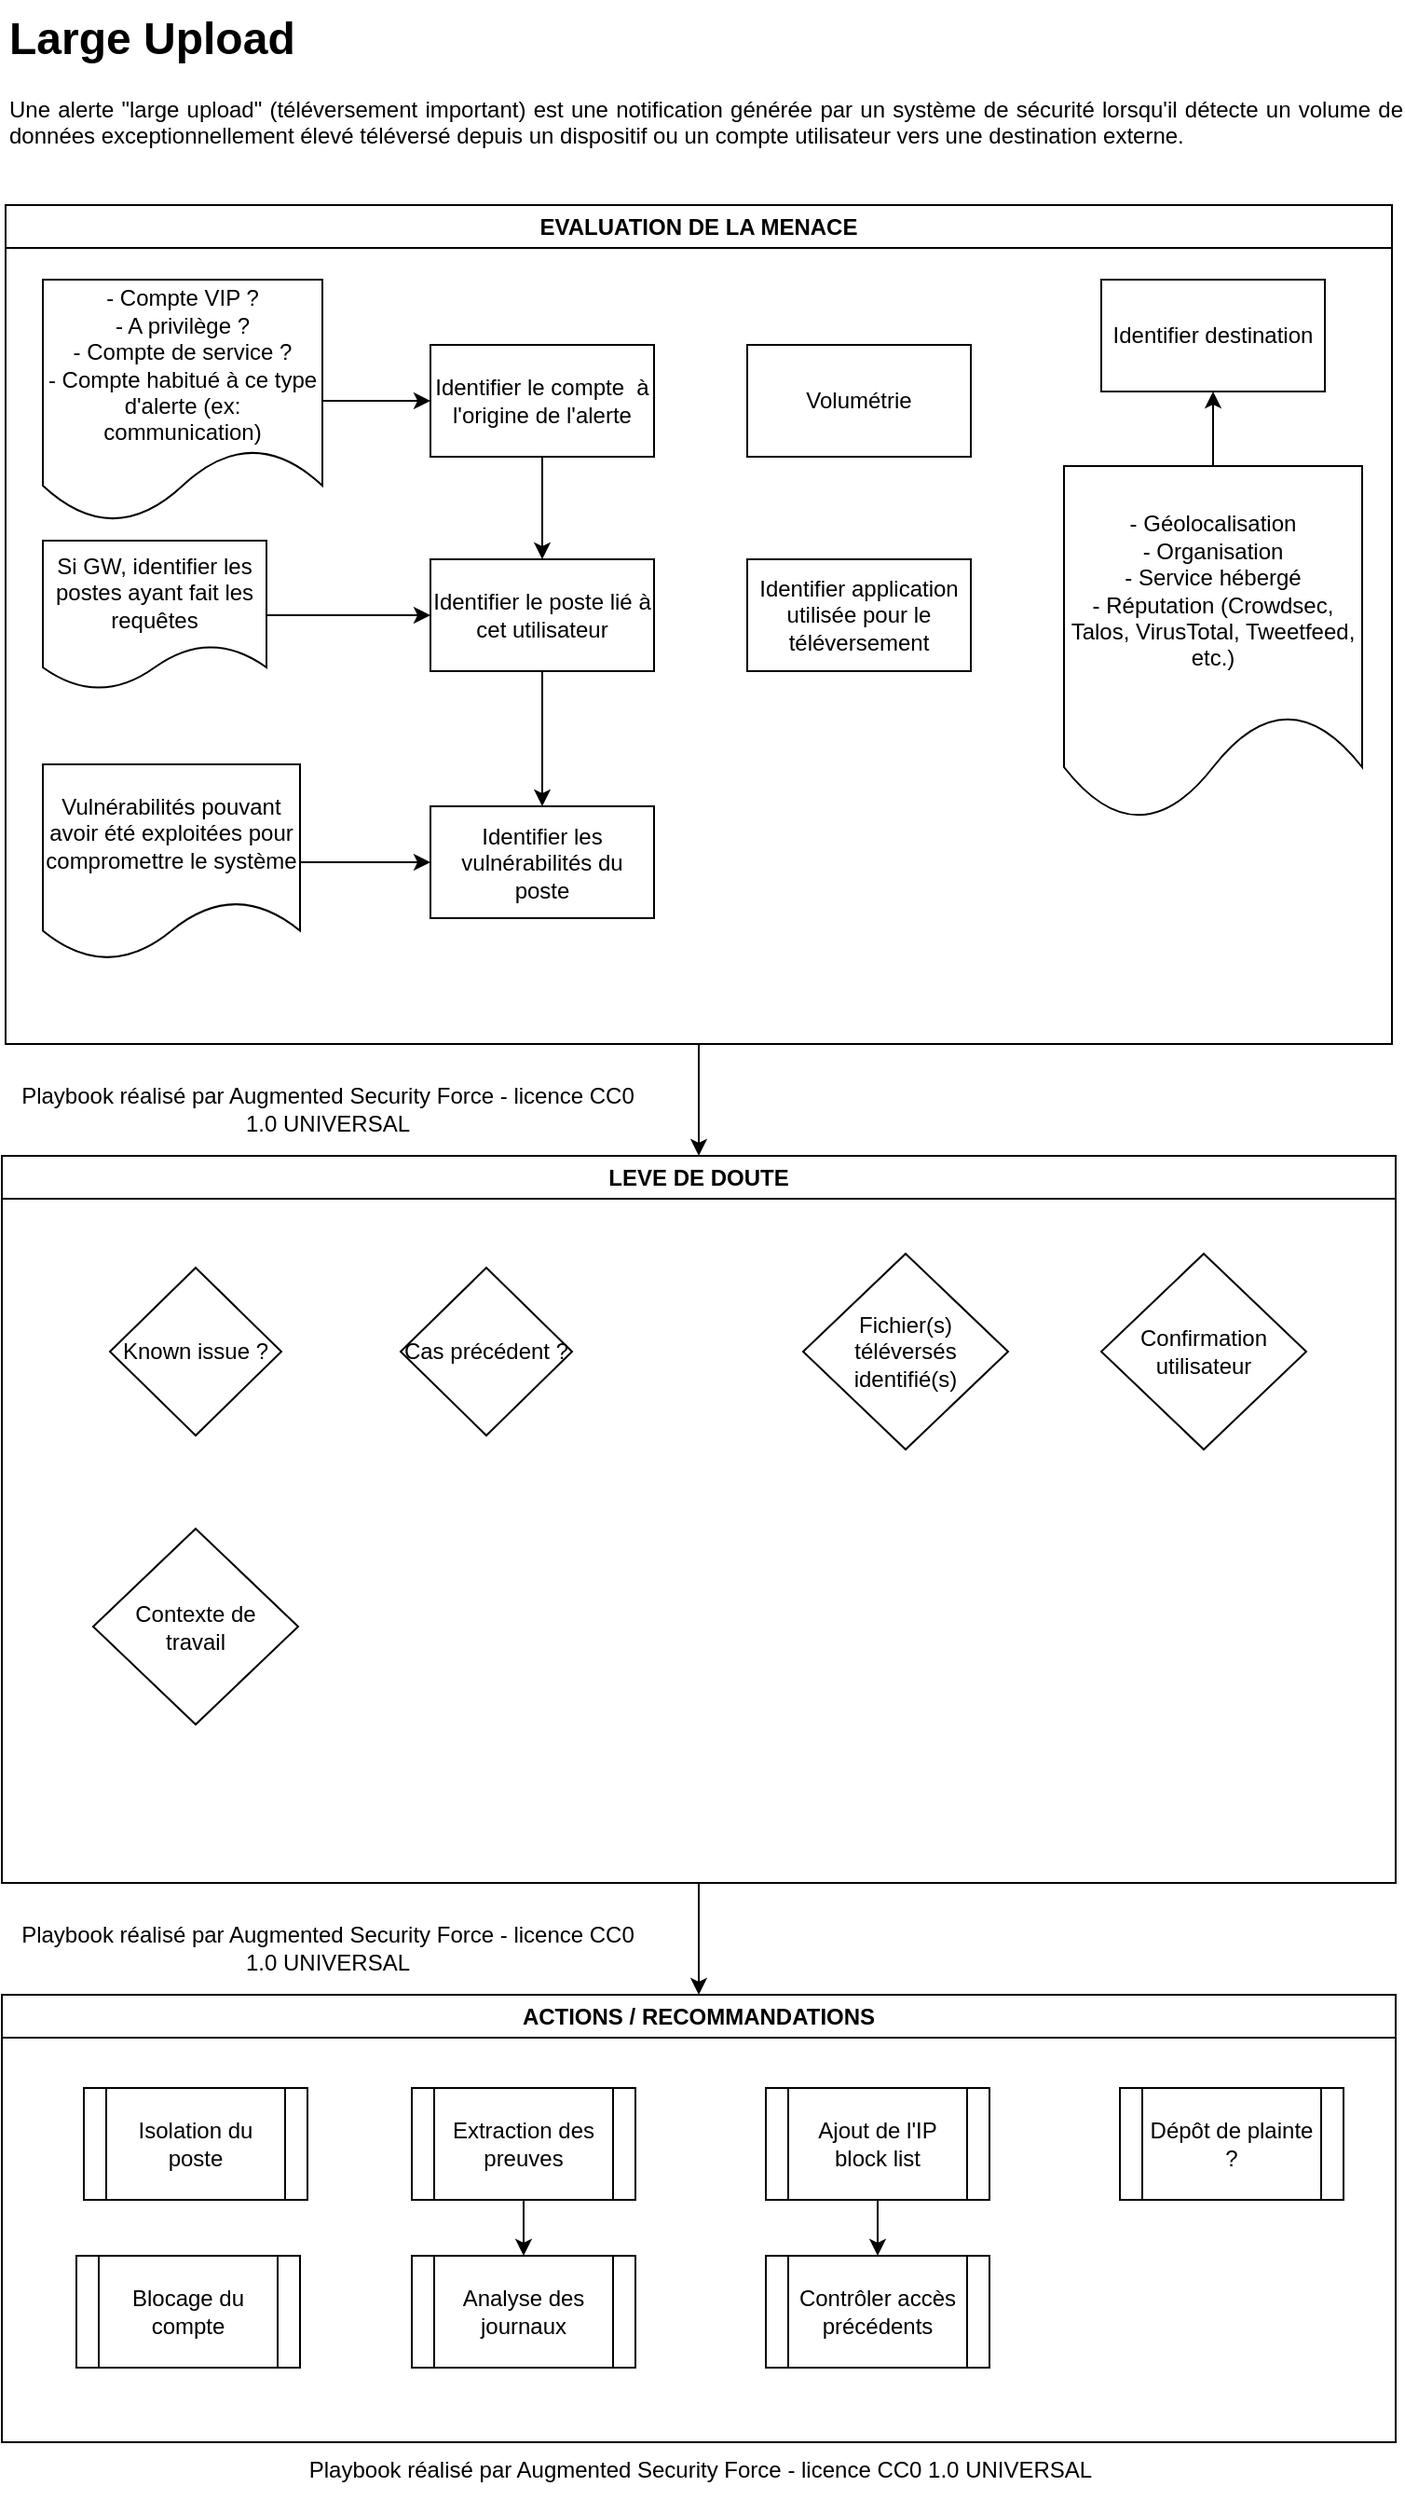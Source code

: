 <mxfile version="24.6.4" type="device">
  <diagram name="Page-1" id="FpshQgLB-GsQDtI6Lsei">
    <mxGraphModel dx="2033" dy="1118" grid="1" gridSize="10" guides="1" tooltips="1" connect="1" arrows="1" fold="1" page="1" pageScale="1" pageWidth="827" pageHeight="1169" math="0" shadow="0">
      <root>
        <mxCell id="0" />
        <mxCell id="1" parent="0" />
        <mxCell id="Waq7WpSJNQ5eqe7uvKCd-45" style="edgeStyle=orthogonalEdgeStyle;rounded=0;orthogonalLoop=1;jettySize=auto;html=1;entryX=0.5;entryY=0;entryDx=0;entryDy=0;" edge="1" parent="1" source="Waq7WpSJNQ5eqe7uvKCd-13" target="Waq7WpSJNQ5eqe7uvKCd-17">
          <mxGeometry relative="1" as="geometry" />
        </mxCell>
        <mxCell id="Waq7WpSJNQ5eqe7uvKCd-13" value="EVALUATION DE LA MENACE" style="swimlane;whiteSpace=wrap;html=1;" vertex="1" parent="1">
          <mxGeometry x="42" y="140" width="744" height="450" as="geometry" />
        </mxCell>
        <mxCell id="Waq7WpSJNQ5eqe7uvKCd-14" value="- Compte VIP ? &lt;br&gt;- A privilège ? &lt;br&gt;- Compte de service ?&lt;br&gt;- Compte habitué à ce type d&#39;alerte (ex: communication)" style="shape=document;whiteSpace=wrap;html=1;boundedLbl=1;" vertex="1" parent="Waq7WpSJNQ5eqe7uvKCd-13">
          <mxGeometry x="20" y="40" width="150" height="130" as="geometry" />
        </mxCell>
        <mxCell id="Waq7WpSJNQ5eqe7uvKCd-15" value="Vulnérabilités pouvant avoir été exploitées pour compromettre le système" style="shape=document;whiteSpace=wrap;html=1;boundedLbl=1;" vertex="1" parent="Waq7WpSJNQ5eqe7uvKCd-13">
          <mxGeometry x="20" y="300" width="138" height="105" as="geometry" />
        </mxCell>
        <mxCell id="Waq7WpSJNQ5eqe7uvKCd-10" value="- Géolocalisation&lt;br&gt;- Organisation&lt;br&gt;- Service hébergé&lt;br&gt;- Réputation (Crowdsec, Talos, VirusTotal, Tweetfeed, etc.)" style="shape=document;whiteSpace=wrap;html=1;boundedLbl=1;" vertex="1" parent="Waq7WpSJNQ5eqe7uvKCd-13">
          <mxGeometry x="568" y="140" width="160" height="190" as="geometry" />
        </mxCell>
        <mxCell id="Waq7WpSJNQ5eqe7uvKCd-5" value="Identifier destination" style="rounded=0;whiteSpace=wrap;html=1;" vertex="1" parent="Waq7WpSJNQ5eqe7uvKCd-13">
          <mxGeometry x="588" y="40" width="120" height="60" as="geometry" />
        </mxCell>
        <mxCell id="Waq7WpSJNQ5eqe7uvKCd-8" style="edgeStyle=orthogonalEdgeStyle;rounded=0;orthogonalLoop=1;jettySize=auto;html=1;entryX=0.5;entryY=1;entryDx=0;entryDy=0;" edge="1" parent="Waq7WpSJNQ5eqe7uvKCd-13" source="Waq7WpSJNQ5eqe7uvKCd-10" target="Waq7WpSJNQ5eqe7uvKCd-5">
          <mxGeometry relative="1" as="geometry" />
        </mxCell>
        <mxCell id="Waq7WpSJNQ5eqe7uvKCd-6" value="Identifier application utilisée pour le téléversement" style="rounded=0;whiteSpace=wrap;html=1;" vertex="1" parent="Waq7WpSJNQ5eqe7uvKCd-13">
          <mxGeometry x="398" y="190" width="120" height="60" as="geometry" />
        </mxCell>
        <mxCell id="Waq7WpSJNQ5eqe7uvKCd-40" value="Si GW, identifier les postes ayant fait les requêtes" style="shape=document;whiteSpace=wrap;html=1;boundedLbl=1;" vertex="1" parent="Waq7WpSJNQ5eqe7uvKCd-13">
          <mxGeometry x="20" y="180" width="120" height="80" as="geometry" />
        </mxCell>
        <mxCell id="Waq7WpSJNQ5eqe7uvKCd-42" value="Volumétrie" style="rounded=0;whiteSpace=wrap;html=1;" vertex="1" parent="Waq7WpSJNQ5eqe7uvKCd-13">
          <mxGeometry x="398" y="75" width="120" height="60" as="geometry" />
        </mxCell>
        <mxCell id="Waq7WpSJNQ5eqe7uvKCd-11" value="Identifier les vulnérabilités du poste" style="rounded=0;whiteSpace=wrap;html=1;" vertex="1" parent="Waq7WpSJNQ5eqe7uvKCd-13">
          <mxGeometry x="228" y="322.5" width="120" height="60" as="geometry" />
        </mxCell>
        <mxCell id="Waq7WpSJNQ5eqe7uvKCd-37" style="edgeStyle=orthogonalEdgeStyle;rounded=0;orthogonalLoop=1;jettySize=auto;html=1;entryX=0;entryY=0.5;entryDx=0;entryDy=0;" edge="1" parent="Waq7WpSJNQ5eqe7uvKCd-13" source="Waq7WpSJNQ5eqe7uvKCd-15" target="Waq7WpSJNQ5eqe7uvKCd-11">
          <mxGeometry relative="1" as="geometry" />
        </mxCell>
        <mxCell id="Waq7WpSJNQ5eqe7uvKCd-4" value="Identifier le poste lié à cet utilisateur" style="rounded=0;whiteSpace=wrap;html=1;" vertex="1" parent="Waq7WpSJNQ5eqe7uvKCd-13">
          <mxGeometry x="228" y="190" width="120" height="60" as="geometry" />
        </mxCell>
        <mxCell id="Waq7WpSJNQ5eqe7uvKCd-3" value="" style="edgeStyle=orthogonalEdgeStyle;rounded=0;orthogonalLoop=1;jettySize=auto;html=1;" edge="1" parent="Waq7WpSJNQ5eqe7uvKCd-13" source="Waq7WpSJNQ5eqe7uvKCd-4" target="Waq7WpSJNQ5eqe7uvKCd-11">
          <mxGeometry relative="1" as="geometry" />
        </mxCell>
        <mxCell id="Waq7WpSJNQ5eqe7uvKCd-41" style="edgeStyle=orthogonalEdgeStyle;rounded=0;orthogonalLoop=1;jettySize=auto;html=1;entryX=0;entryY=0.5;entryDx=0;entryDy=0;" edge="1" parent="Waq7WpSJNQ5eqe7uvKCd-13" source="Waq7WpSJNQ5eqe7uvKCd-40" target="Waq7WpSJNQ5eqe7uvKCd-4">
          <mxGeometry relative="1" as="geometry" />
        </mxCell>
        <mxCell id="Waq7WpSJNQ5eqe7uvKCd-2" value="Identifier le compte&amp;nbsp; à l&#39;origine de l&#39;alerte" style="rounded=0;whiteSpace=wrap;html=1;" vertex="1" parent="Waq7WpSJNQ5eqe7uvKCd-13">
          <mxGeometry x="228" y="75" width="120" height="60" as="geometry" />
        </mxCell>
        <mxCell id="Waq7WpSJNQ5eqe7uvKCd-1" value="" style="edgeStyle=orthogonalEdgeStyle;rounded=0;orthogonalLoop=1;jettySize=auto;html=1;" edge="1" parent="Waq7WpSJNQ5eqe7uvKCd-13" source="Waq7WpSJNQ5eqe7uvKCd-2" target="Waq7WpSJNQ5eqe7uvKCd-4">
          <mxGeometry relative="1" as="geometry" />
        </mxCell>
        <mxCell id="Waq7WpSJNQ5eqe7uvKCd-44" style="edgeStyle=orthogonalEdgeStyle;rounded=0;orthogonalLoop=1;jettySize=auto;html=1;entryX=0;entryY=0.5;entryDx=0;entryDy=0;" edge="1" parent="Waq7WpSJNQ5eqe7uvKCd-13" source="Waq7WpSJNQ5eqe7uvKCd-14" target="Waq7WpSJNQ5eqe7uvKCd-2">
          <mxGeometry relative="1" as="geometry" />
        </mxCell>
        <mxCell id="Waq7WpSJNQ5eqe7uvKCd-16" style="edgeStyle=orthogonalEdgeStyle;rounded=0;orthogonalLoop=1;jettySize=auto;html=1;entryX=0.5;entryY=0;entryDx=0;entryDy=0;" edge="1" parent="1" source="Waq7WpSJNQ5eqe7uvKCd-17" target="Waq7WpSJNQ5eqe7uvKCd-22">
          <mxGeometry relative="1" as="geometry" />
        </mxCell>
        <mxCell id="Waq7WpSJNQ5eqe7uvKCd-17" value="LEVE DE DOUTE" style="swimlane;whiteSpace=wrap;html=1;" vertex="1" parent="1">
          <mxGeometry x="40" y="650" width="748" height="390" as="geometry" />
        </mxCell>
        <mxCell id="Waq7WpSJNQ5eqe7uvKCd-18" value="Known issue ?" style="rhombus;whiteSpace=wrap;html=1;" vertex="1" parent="Waq7WpSJNQ5eqe7uvKCd-17">
          <mxGeometry x="58" y="60" width="92" height="90" as="geometry" />
        </mxCell>
        <mxCell id="Waq7WpSJNQ5eqe7uvKCd-19" value="Cas précédent ?" style="rhombus;whiteSpace=wrap;html=1;" vertex="1" parent="Waq7WpSJNQ5eqe7uvKCd-17">
          <mxGeometry x="214" y="60" width="92" height="90" as="geometry" />
        </mxCell>
        <mxCell id="Waq7WpSJNQ5eqe7uvKCd-46" value="Fichier(s) &lt;br&gt;téléversés identifié(s)" style="rhombus;whiteSpace=wrap;html=1;" vertex="1" parent="Waq7WpSJNQ5eqe7uvKCd-17">
          <mxGeometry x="430" y="52.5" width="110" height="105" as="geometry" />
        </mxCell>
        <mxCell id="Waq7WpSJNQ5eqe7uvKCd-48" value="Confirmation utilisateur" style="rhombus;whiteSpace=wrap;html=1;" vertex="1" parent="Waq7WpSJNQ5eqe7uvKCd-17">
          <mxGeometry x="590" y="52.5" width="110" height="105" as="geometry" />
        </mxCell>
        <mxCell id="Waq7WpSJNQ5eqe7uvKCd-50" value="Contexte de &lt;br&gt;travail" style="rhombus;whiteSpace=wrap;html=1;" vertex="1" parent="Waq7WpSJNQ5eqe7uvKCd-17">
          <mxGeometry x="49" y="200" width="110" height="105" as="geometry" />
        </mxCell>
        <mxCell id="Waq7WpSJNQ5eqe7uvKCd-22" value="ACTIONS / RECOMMANDATIONS" style="swimlane;whiteSpace=wrap;html=1;" vertex="1" parent="1">
          <mxGeometry x="40" y="1100" width="748" height="240" as="geometry" />
        </mxCell>
        <mxCell id="Waq7WpSJNQ5eqe7uvKCd-23" value="Isolation du poste" style="shape=process;whiteSpace=wrap;html=1;backgroundOutline=1;" vertex="1" parent="Waq7WpSJNQ5eqe7uvKCd-22">
          <mxGeometry x="44" y="50" width="120" height="60" as="geometry" />
        </mxCell>
        <mxCell id="Waq7WpSJNQ5eqe7uvKCd-24" value="Blocage du compte" style="shape=process;whiteSpace=wrap;html=1;backgroundOutline=1;" vertex="1" parent="Waq7WpSJNQ5eqe7uvKCd-22">
          <mxGeometry x="40" y="140" width="120" height="60" as="geometry" />
        </mxCell>
        <mxCell id="Waq7WpSJNQ5eqe7uvKCd-25" value="" style="edgeStyle=orthogonalEdgeStyle;rounded=0;orthogonalLoop=1;jettySize=auto;html=1;" edge="1" parent="Waq7WpSJNQ5eqe7uvKCd-22" source="Waq7WpSJNQ5eqe7uvKCd-26" target="Waq7WpSJNQ5eqe7uvKCd-31">
          <mxGeometry relative="1" as="geometry" />
        </mxCell>
        <mxCell id="Waq7WpSJNQ5eqe7uvKCd-26" value="Ajout de l&#39;IP block list" style="shape=process;whiteSpace=wrap;html=1;backgroundOutline=1;" vertex="1" parent="Waq7WpSJNQ5eqe7uvKCd-22">
          <mxGeometry x="410" y="50" width="120" height="60" as="geometry" />
        </mxCell>
        <mxCell id="Waq7WpSJNQ5eqe7uvKCd-27" value="" style="edgeStyle=orthogonalEdgeStyle;rounded=0;orthogonalLoop=1;jettySize=auto;html=1;" edge="1" parent="Waq7WpSJNQ5eqe7uvKCd-22" source="Waq7WpSJNQ5eqe7uvKCd-28" target="Waq7WpSJNQ5eqe7uvKCd-30">
          <mxGeometry relative="1" as="geometry" />
        </mxCell>
        <mxCell id="Waq7WpSJNQ5eqe7uvKCd-28" value="Extraction des preuves" style="shape=process;whiteSpace=wrap;html=1;backgroundOutline=1;" vertex="1" parent="Waq7WpSJNQ5eqe7uvKCd-22">
          <mxGeometry x="220" y="50" width="120" height="60" as="geometry" />
        </mxCell>
        <mxCell id="Waq7WpSJNQ5eqe7uvKCd-29" value="Dépôt de plainte ?" style="shape=process;whiteSpace=wrap;html=1;backgroundOutline=1;" vertex="1" parent="Waq7WpSJNQ5eqe7uvKCd-22">
          <mxGeometry x="600" y="50" width="120" height="60" as="geometry" />
        </mxCell>
        <mxCell id="Waq7WpSJNQ5eqe7uvKCd-30" value="Analyse des journaux" style="shape=process;whiteSpace=wrap;html=1;backgroundOutline=1;" vertex="1" parent="Waq7WpSJNQ5eqe7uvKCd-22">
          <mxGeometry x="220" y="140" width="120" height="60" as="geometry" />
        </mxCell>
        <mxCell id="Waq7WpSJNQ5eqe7uvKCd-31" value="Contrôler accès précédents" style="shape=process;whiteSpace=wrap;html=1;backgroundOutline=1;" vertex="1" parent="Waq7WpSJNQ5eqe7uvKCd-22">
          <mxGeometry x="410" y="140" width="120" height="60" as="geometry" />
        </mxCell>
        <mxCell id="Waq7WpSJNQ5eqe7uvKCd-33" value="Playbook réalisé par Augmented Security Force - licence&amp;nbsp;CC0 1.0 UNIVERSAL" style="text;html=1;align=center;verticalAlign=middle;whiteSpace=wrap;rounded=0;" vertex="1" parent="1">
          <mxGeometry x="40" y="1340" width="750" height="30" as="geometry" />
        </mxCell>
        <mxCell id="Waq7WpSJNQ5eqe7uvKCd-34" value="Playbook réalisé par Augmented Security Force - licence&amp;nbsp;CC0 1.0 UNIVERSAL" style="text;html=1;align=center;verticalAlign=middle;whiteSpace=wrap;rounded=0;" vertex="1" parent="1">
          <mxGeometry x="40" y="610" width="350" height="30" as="geometry" />
        </mxCell>
        <mxCell id="Waq7WpSJNQ5eqe7uvKCd-35" value="Playbook réalisé par Augmented Security Force - licence&amp;nbsp;CC0 1.0 UNIVERSAL" style="text;html=1;align=center;verticalAlign=middle;whiteSpace=wrap;rounded=0;" vertex="1" parent="1">
          <mxGeometry x="40" y="1060" width="350" height="30" as="geometry" />
        </mxCell>
        <mxCell id="Waq7WpSJNQ5eqe7uvKCd-36" value="&lt;h1 style=&quot;margin-top: 0px;&quot;&gt;Large Upload&lt;/h1&gt;&lt;p style=&quot;text-align: justify;&quot;&gt;Une alerte &quot;large upload&quot; (téléversement important) est une notification générée par un système de sécurité lorsqu&#39;il détecte un volume de données exceptionnellement élevé téléversé depuis un dispositif ou un compte utilisateur vers une destination externe.&lt;/p&gt;" style="text;html=1;whiteSpace=wrap;overflow=hidden;rounded=0;" vertex="1" parent="1">
          <mxGeometry x="42" y="30" width="750" height="90" as="geometry" />
        </mxCell>
      </root>
    </mxGraphModel>
  </diagram>
</mxfile>
